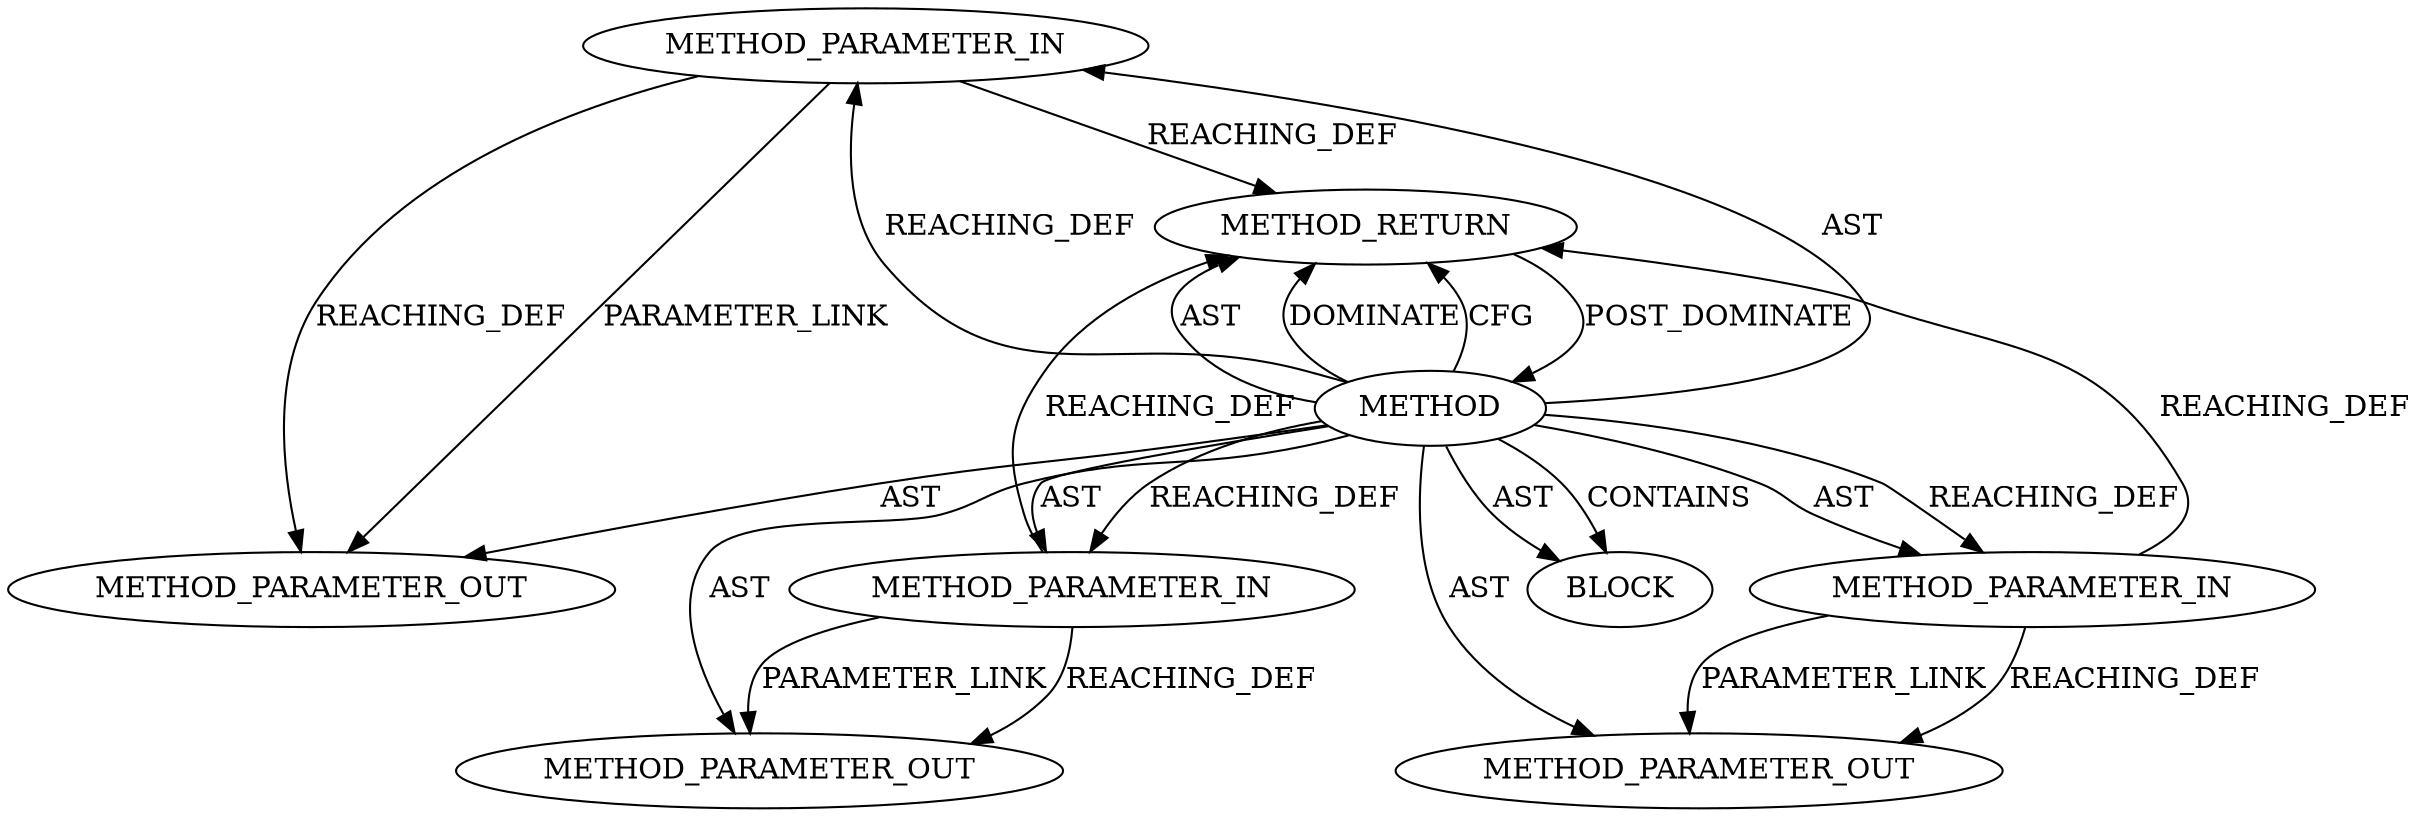digraph {
  12223 [label=METHOD_PARAMETER_IN ORDER=2 CODE="p2" IS_VARIADIC=false TYPE_FULL_NAME="ANY" EVALUATION_STRATEGY="BY_VALUE" INDEX=2 NAME="p2"]
  13390 [label=METHOD_PARAMETER_OUT ORDER=3 CODE="p3" IS_VARIADIC=false TYPE_FULL_NAME="ANY" EVALUATION_STRATEGY="BY_VALUE" INDEX=3 NAME="p3"]
  13389 [label=METHOD_PARAMETER_OUT ORDER=2 CODE="p2" IS_VARIADIC=false TYPE_FULL_NAME="ANY" EVALUATION_STRATEGY="BY_VALUE" INDEX=2 NAME="p2"]
  12226 [label=METHOD_RETURN ORDER=2 CODE="RET" TYPE_FULL_NAME="ANY" EVALUATION_STRATEGY="BY_VALUE"]
  12224 [label=METHOD_PARAMETER_IN ORDER=3 CODE="p3" IS_VARIADIC=false TYPE_FULL_NAME="ANY" EVALUATION_STRATEGY="BY_VALUE" INDEX=3 NAME="p3"]
  13388 [label=METHOD_PARAMETER_OUT ORDER=1 CODE="p1" IS_VARIADIC=false TYPE_FULL_NAME="ANY" EVALUATION_STRATEGY="BY_VALUE" INDEX=1 NAME="p1"]
  12222 [label=METHOD_PARAMETER_IN ORDER=1 CODE="p1" IS_VARIADIC=false TYPE_FULL_NAME="ANY" EVALUATION_STRATEGY="BY_VALUE" INDEX=1 NAME="p1"]
  12225 [label=BLOCK ORDER=1 ARGUMENT_INDEX=1 CODE="<empty>" TYPE_FULL_NAME="ANY"]
  12221 [label=METHOD AST_PARENT_TYPE="NAMESPACE_BLOCK" AST_PARENT_FULL_NAME="<global>" ORDER=0 CODE="<empty>" FULL_NAME="iov_iter_discard" IS_EXTERNAL=true FILENAME="<empty>" SIGNATURE="" NAME="iov_iter_discard"]
  12221 -> 12225 [label=CONTAINS ]
  12223 -> 13389 [label=PARAMETER_LINK ]
  12222 -> 13388 [label=PARAMETER_LINK ]
  12224 -> 12226 [label=REACHING_DEF VARIABLE="p3"]
  12223 -> 12226 [label=REACHING_DEF VARIABLE="p2"]
  12226 -> 12221 [label=POST_DOMINATE ]
  12221 -> 12224 [label=REACHING_DEF VARIABLE=""]
  12224 -> 13390 [label=PARAMETER_LINK ]
  12221 -> 12224 [label=AST ]
  12221 -> 13390 [label=AST ]
  12221 -> 12223 [label=REACHING_DEF VARIABLE=""]
  12221 -> 12226 [label=AST ]
  12223 -> 13389 [label=REACHING_DEF VARIABLE="p2"]
  12221 -> 12222 [label=AST ]
  12221 -> 12226 [label=DOMINATE ]
  12222 -> 12226 [label=REACHING_DEF VARIABLE="p1"]
  12221 -> 12222 [label=REACHING_DEF VARIABLE=""]
  12221 -> 13388 [label=AST ]
  12221 -> 13389 [label=AST ]
  12221 -> 12225 [label=AST ]
  12224 -> 13390 [label=REACHING_DEF VARIABLE="p3"]
  12222 -> 13388 [label=REACHING_DEF VARIABLE="p1"]
  12221 -> 12223 [label=AST ]
  12221 -> 12226 [label=CFG ]
}
